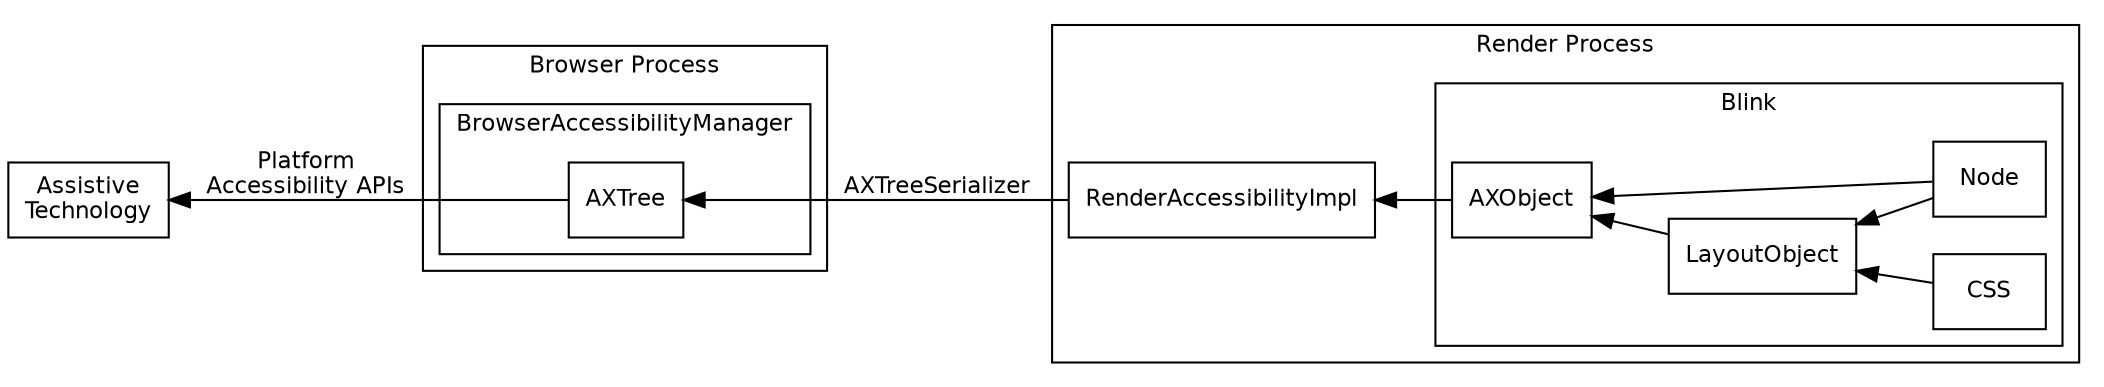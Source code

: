 digraph graphname {
    graph [fontname = "helvetica", fontsize=11];
    node [shape="box", fontname = "helvetica", fontsize=11];
    edge [fontname = "helvetica", fontsize=11];
    rankdir="RL";

    subgraph cluster_browser {
        label = "Browser Process";

	subgraph cluster_browser_ax {
		label = "BrowserAccessibilityManager";

		ax_tree [label="AXTree"];
	}
    }

    subgraph cluster_render {
        label = "Render Process";

	subgraph cluster_blink {
		label = "Blink";

		dom_node [label="Node"];
		dom_node -> {layout_object, ax_object};
		css [label="CSS"];
		css -> layout_object;
		layout_object [label="LayoutObject"];
		layout_object -> ax_object;
		ax_object [label="AXObject"];
	}

	render_ax [label="RenderAccessibilityImpl"];
	ax_object -> render_ax;
    }

    render_ax -> ax_tree [label="AXTreeSerializer"];

    ax_tree -> at [label="Platform\nAccessibility APIs"];
    at [label="Assistive\nTechnology"];
}
